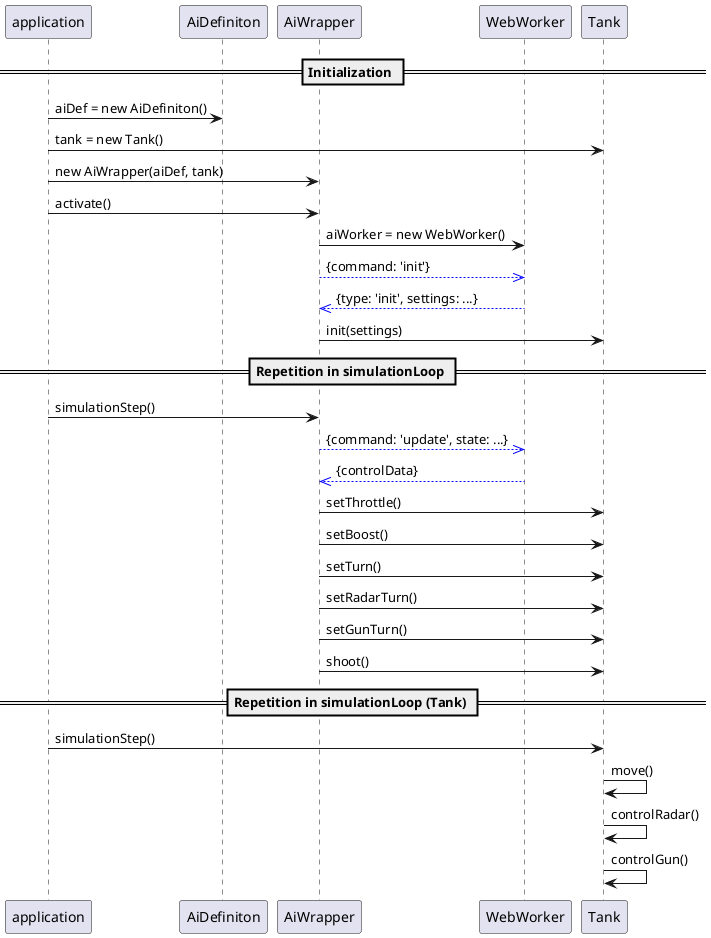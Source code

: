 @startuml

participant application
participant AiDefiniton
participant AiWrapper
participant WebWorker
participant Tank

== Initialization ==
application -> AiDefiniton : aiDef = new AiDefiniton()
application -> Tank : tank = new Tank()
application -> AiWrapper : new AiWrapper(aiDef, tank)
application -> AiWrapper : activate()
AiWrapper -> WebWorker : aiWorker = new WebWorker()

AiWrapper --[#blue]>> WebWorker : {command: 'init'}
WebWorker --[#blue]>> AiWrapper : {type: 'init', settings: ...}
AiWrapper -> Tank : init(settings)

== Repetition in simulationLoop ==

application -> AiWrapper : simulationStep()
AiWrapper --[#blue]>> WebWorker : {command: 'update', state: ...}
WebWorker --[#blue]>> AiWrapper : {controlData}
AiWrapper -> Tank : setThrottle()
AiWrapper -> Tank : setBoost()
AiWrapper -> Tank : setTurn()
AiWrapper -> Tank : setRadarTurn()
AiWrapper -> Tank : setGunTurn()
AiWrapper -> Tank : shoot()

== Repetition in simulationLoop (Tank) ==

application -> Tank : simulationStep()
Tank -> Tank : move()
Tank -> Tank : controlRadar()
Tank -> Tank : controlGun()
@enduml
